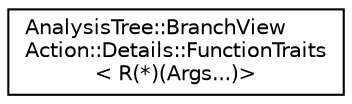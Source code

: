 digraph "Graphical Class Hierarchy"
{
  edge [fontname="Helvetica",fontsize="10",labelfontname="Helvetica",labelfontsize="10"];
  node [fontname="Helvetica",fontsize="10",shape=record];
  rankdir="LR";
  Node1 [label="AnalysisTree::BranchView\lAction::Details::FunctionTraits\l\< R(*)(Args...)\>",height=0.2,width=0.4,color="black", fillcolor="white", style="filled",URL="$da/da5/structAnalysisTree_1_1BranchViewAction_1_1Details_1_1FunctionTraits_3_01R_07_5_08_07Args_8_8_8_08_4.html"];
}
